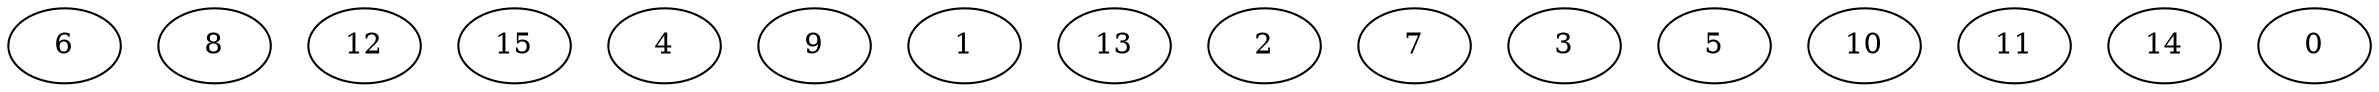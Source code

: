 digraph "Independent_Nodes_16_WeightType_Random#5" {
	graph ["Duplicate states"=0,
		GraphType=Independent,
		"Max states in OPEN"=0,
		Modes="120000ms; topo-ordered tasks, ; Pruning: task equivalence, fixed order ready list, ; F-value: ; Optimisation: best schedule length (\
SL) optimisation on equal, ",
		NumberOfTasks=16,
		"Pruned using list schedule length"=296,
		"States removed from OPEN"=0,
		TargetSystem="Homogeneous-2",
		"Time to schedule (ms)"=123,
		"Total idle time"=0,
		"Total schedule length"=51,
		"Total sequential time"=101,
		"Total states created"=874
	];
	6	["Finish time"=10,
		Processor=0,
		"Start time"=0,
		Weight=10];
	8	["Finish time"=10,
		Processor=1,
		"Start time"=0,
		Weight=10];
	12	["Finish time"=20,
		Processor=0,
		"Start time"=10,
		Weight=10];
	15	["Finish time"=20,
		Processor=1,
		"Start time"=10,
		Weight=10];
	4	["Finish time"=29,
		Processor=0,
		"Start time"=20,
		Weight=9];
	9	["Finish time"=29,
		Processor=1,
		"Start time"=20,
		Weight=9];
	1	["Finish time"=37,
		Processor=0,
		"Start time"=29,
		Weight=8];
	13	["Finish time"=37,
		Processor=1,
		"Start time"=29,
		Weight=8];
	2	["Finish time"=43,
		Processor=0,
		"Start time"=37,
		Weight=6];
	7	["Finish time"=41,
		Processor=1,
		"Start time"=37,
		Weight=4];
	3	["Finish time"=44,
		Processor=1,
		"Start time"=41,
		Weight=3];
	5	["Finish time"=46,
		Processor=0,
		"Start time"=43,
		Weight=3];
	10	["Finish time"=47,
		Processor=1,
		"Start time"=44,
		Weight=3];
	11	["Finish time"=49,
		Processor=0,
		"Start time"=46,
		Weight=3];
	14	["Finish time"=50,
		Processor=1,
		"Start time"=47,
		Weight=3];
	0	["Finish time"=51,
		Processor=0,
		"Start time"=49,
		Weight=2];
}
